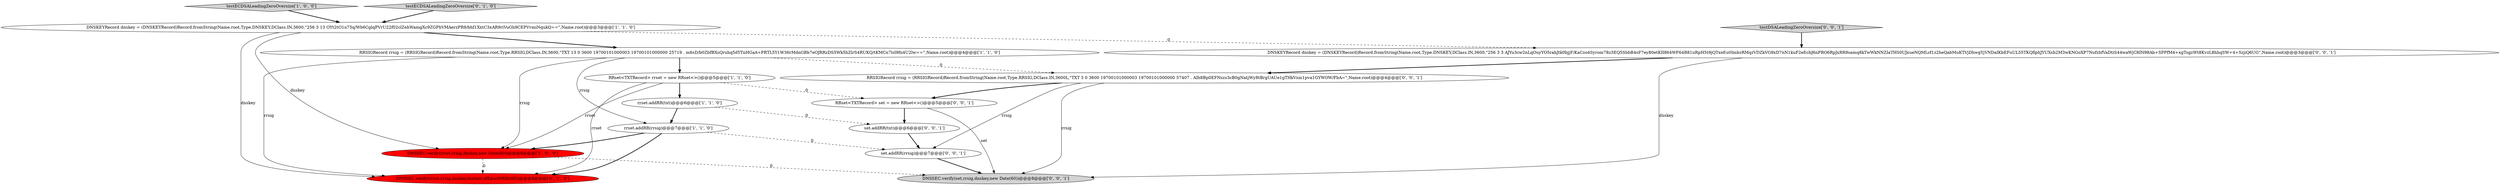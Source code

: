 digraph {
5 [style = filled, label = "rrset.addRR(txt)@@@6@@@['1', '1', '0']", fillcolor = white, shape = ellipse image = "AAA0AAABBB1BBB"];
4 [style = filled, label = "DNSKEYRecord dnskey = (DNSKEYRecord)Record.fromString(Name.root,Type.DNSKEY,DClass.IN,3600,\"256 3 13 OYt2tO1n75q/Wb6CglqPVrU22f02clZehWamgXc9ZGPhVMAerzPR9/bhf1XxtC3xAR9riVuGh9CEPVvmiNqukQ==\",Name.root)@@@3@@@['1', '1', '0']", fillcolor = white, shape = ellipse image = "AAA0AAABBB1BBB"];
15 [style = filled, label = "DNSKEYRecord dnskey = (DNSKEYRecord)Record.fromString(Name.root,Type.DNSKEY,DClass.IN,3600,\"256 3 3 AJYu3cw2nLqOuyYO5rahJtk0bjjF/KaCzo4Syrom78z3EQ5SbbB4sF7ey80etKII864WF64B81uRpH5t9jQTxeEu0ImbzRMqzVDZkVG9xD7nN1kuF2eEcbJ6nPRO6RpJxRR9samq8kTwWkNNZIaTHS0UJxueNQMLcf1z2heQabMuKTVjDhwgYjVNDaIKbEFuUL55TKQflphJYUXcb2M3wKNGoXP7NufzhfVaDtiS44waWjC8IN98Ab+SPPfM4+xgTsgzWt8KvzL8hhqSW+4+5zjiQ6UG\",Name.root)@@@3@@@['0', '0', '1']", fillcolor = white, shape = ellipse image = "AAA0AAABBB3BBB"];
9 [style = filled, label = "testDSALeadingZeroOversize['0', '0', '1']", fillcolor = lightgray, shape = diamond image = "AAA0AAABBB3BBB"];
6 [style = filled, label = "testECDSALeadingZeroOversize['1', '0', '0']", fillcolor = lightgray, shape = diamond image = "AAA0AAABBB1BBB"];
0 [style = filled, label = "DNSSEC.verify(rrset,rrsig,dnskey,new Date(60))@@@8@@@['1', '0', '0']", fillcolor = red, shape = ellipse image = "AAA1AAABBB1BBB"];
2 [style = filled, label = "RRset<TXTRecord> rrset = new RRset<>()@@@5@@@['1', '1', '0']", fillcolor = white, shape = ellipse image = "AAA0AAABBB1BBB"];
10 [style = filled, label = "set.addRR(rrsig)@@@7@@@['0', '0', '1']", fillcolor = white, shape = ellipse image = "AAA0AAABBB3BBB"];
11 [style = filled, label = "RRset<TXTRecord> set = new RRset<>()@@@5@@@['0', '0', '1']", fillcolor = white, shape = ellipse image = "AAA0AAABBB3BBB"];
13 [style = filled, label = "RRSIGRecord rrsig = (RRSIGRecord)Record.fromString(Name.root,Type.RRSIG,DClass.IN,3600L,\"TXT 3 0 3600 19700101000003 19700101000000 57407 . AIh8Bp0EFNszs3cB0gNatjWy8tBrgUAUe1gTHkVsm1pva1GYWOW/FbA=\",Name.root)@@@4@@@['0', '0', '1']", fillcolor = white, shape = ellipse image = "AAA0AAABBB3BBB"];
1 [style = filled, label = "rrset.addRR(rrsig)@@@7@@@['1', '1', '0']", fillcolor = white, shape = ellipse image = "AAA0AAABBB1BBB"];
8 [style = filled, label = "DNSSEC.verify(rrset,rrsig,dnskey,Instant.ofEpochMilli(60))@@@8@@@['0', '1', '0']", fillcolor = red, shape = ellipse image = "AAA1AAABBB2BBB"];
14 [style = filled, label = "set.addRR(txt)@@@6@@@['0', '0', '1']", fillcolor = white, shape = ellipse image = "AAA0AAABBB3BBB"];
7 [style = filled, label = "testECDSALeadingZeroOversize['0', '1', '0']", fillcolor = lightgray, shape = diamond image = "AAA0AAABBB2BBB"];
3 [style = filled, label = "RRSIGRecord rrsig = (RRSIGRecord)Record.fromString(Name.root,Type.RRSIG,DClass.IN,3600,\"TXT 13 0 3600 19700101000003 19700101000000 25719 . m6sD/b0ZbfBXsQruhq5dYTnHGaA+PRTL5Y1W36rMdnGBb7eOJRRzDS5Wk5hZlrS4RUKQ/tKMCn7lsl9fn4U2lw==\",Name.root)@@@4@@@['1', '1', '0']", fillcolor = white, shape = ellipse image = "AAA0AAABBB1BBB"];
12 [style = filled, label = "DNSSEC.verify(set,rrsig,dnskey,new Date(60))@@@8@@@['0', '0', '1']", fillcolor = lightgray, shape = ellipse image = "AAA0AAABBB3BBB"];
11->12 [style = solid, label="set"];
3->1 [style = solid, label="rrsig"];
4->3 [style = bold, label=""];
15->13 [style = bold, label=""];
5->14 [style = dashed, label="0"];
1->8 [style = bold, label=""];
2->0 [style = solid, label="rrset"];
11->14 [style = bold, label=""];
4->8 [style = solid, label="dnskey"];
13->10 [style = solid, label="rrsig"];
14->10 [style = bold, label=""];
1->0 [style = bold, label=""];
7->4 [style = bold, label=""];
1->10 [style = dashed, label="0"];
0->12 [style = dashed, label="0"];
3->13 [style = dashed, label="0"];
13->11 [style = bold, label=""];
15->12 [style = solid, label="dnskey"];
13->12 [style = solid, label="rrsig"];
5->1 [style = bold, label=""];
6->4 [style = bold, label=""];
3->2 [style = bold, label=""];
3->8 [style = solid, label="rrsig"];
10->12 [style = bold, label=""];
9->15 [style = bold, label=""];
4->15 [style = dashed, label="0"];
0->8 [style = dashed, label="0"];
2->11 [style = dashed, label="0"];
4->0 [style = solid, label="dnskey"];
2->8 [style = solid, label="rrset"];
3->0 [style = solid, label="rrsig"];
2->5 [style = bold, label=""];
}
